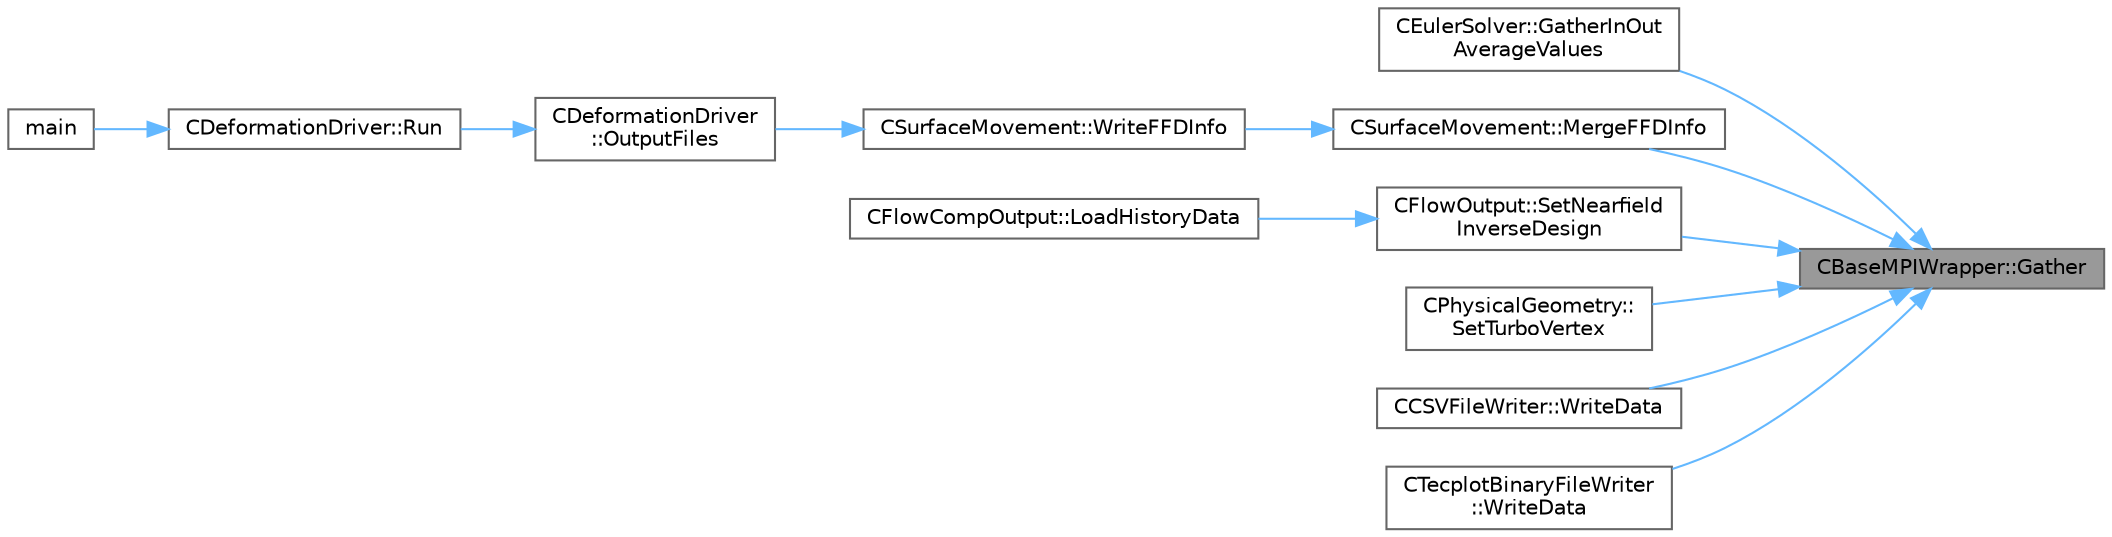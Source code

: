 digraph "CBaseMPIWrapper::Gather"
{
 // LATEX_PDF_SIZE
  bgcolor="transparent";
  edge [fontname=Helvetica,fontsize=10,labelfontname=Helvetica,labelfontsize=10];
  node [fontname=Helvetica,fontsize=10,shape=box,height=0.2,width=0.4];
  rankdir="RL";
  Node1 [id="Node000001",label="CBaseMPIWrapper::Gather",height=0.2,width=0.4,color="gray40", fillcolor="grey60", style="filled", fontcolor="black",tooltip=" "];
  Node1 -> Node2 [id="edge1_Node000001_Node000002",dir="back",color="steelblue1",style="solid",tooltip=" "];
  Node2 [id="Node000002",label="CEulerSolver::GatherInOut\lAverageValues",height=0.2,width=0.4,color="grey40", fillcolor="white", style="filled",URL="$classCEulerSolver.html#aed1cfafdcda109f1b9a30975cd99caf6",tooltip="It gathers into the master node average quantities at inflow and outflow needed for turbomachinery an..."];
  Node1 -> Node3 [id="edge2_Node000001_Node000003",dir="back",color="steelblue1",style="solid",tooltip=" "];
  Node3 [id="Node000003",label="CSurfaceMovement::MergeFFDInfo",height=0.2,width=0.4,color="grey40", fillcolor="white", style="filled",URL="$classCSurfaceMovement.html#ab4632911c4d3163ac2e8fb6dc0c68f3f",tooltip="Merge the Free Form information in the SU2 file."];
  Node3 -> Node4 [id="edge3_Node000003_Node000004",dir="back",color="steelblue1",style="solid",tooltip=" "];
  Node4 [id="Node000004",label="CSurfaceMovement::WriteFFDInfo",height=0.2,width=0.4,color="grey40", fillcolor="white", style="filled",URL="$classCSurfaceMovement.html#a098d807c43d52c2ae09e589e8da9b30b",tooltip="Write the Free Form information in the SU2 file."];
  Node4 -> Node5 [id="edge4_Node000004_Node000005",dir="back",color="steelblue1",style="solid",tooltip=" "];
  Node5 [id="Node000005",label="CDeformationDriver\l::OutputFiles",height=0.2,width=0.4,color="grey40", fillcolor="white", style="filled",URL="$classCDeformationDriver.html#a87e04020865a0667acb8aab363200226",tooltip="Output the mesh."];
  Node5 -> Node6 [id="edge5_Node000005_Node000006",dir="back",color="steelblue1",style="solid",tooltip=" "];
  Node6 [id="Node000006",label="CDeformationDriver::Run",height=0.2,width=0.4,color="grey40", fillcolor="white", style="filled",URL="$classCDeformationDriver.html#aa6da6453a3790a001ed9cb135926e107",tooltip="Launch the driver computation."];
  Node6 -> Node7 [id="edge6_Node000006_Node000007",dir="back",color="steelblue1",style="solid",tooltip=" "];
  Node7 [id="Node000007",label="main",height=0.2,width=0.4,color="grey40", fillcolor="white", style="filled",URL="$SU2__DEF_8cpp.html#a0ddf1224851353fc92bfbff6f499fa97",tooltip=" "];
  Node1 -> Node8 [id="edge7_Node000001_Node000008",dir="back",color="steelblue1",style="solid",tooltip=" "];
  Node8 [id="Node000008",label="CFlowOutput::SetNearfield\lInverseDesign",height=0.2,width=0.4,color="grey40", fillcolor="white", style="filled",URL="$classCFlowOutput.html#a2167086849749769f93a0078f738c1e2",tooltip="Set nearfield inverse design output field values (and also into the solver)."];
  Node8 -> Node9 [id="edge8_Node000008_Node000009",dir="back",color="steelblue1",style="solid",tooltip=" "];
  Node9 [id="Node000009",label="CFlowCompOutput::LoadHistoryData",height=0.2,width=0.4,color="grey40", fillcolor="white", style="filled",URL="$classCFlowCompOutput.html#a393cb19a691990ee6e88f844eccc79ed",tooltip="Load the history output field values."];
  Node1 -> Node10 [id="edge9_Node000001_Node000010",dir="back",color="steelblue1",style="solid",tooltip=" "];
  Node10 [id="Node000010",label="CPhysicalGeometry::\lSetTurboVertex",height=0.2,width=0.4,color="grey40", fillcolor="white", style="filled",URL="$classCPhysicalGeometry.html#a077e7ef5365c3a8ab069cb332f53e8aa",tooltip="Set turbo boundary vertex."];
  Node1 -> Node11 [id="edge10_Node000001_Node000011",dir="back",color="steelblue1",style="solid",tooltip=" "];
  Node11 [id="Node000011",label="CCSVFileWriter::WriteData",height=0.2,width=0.4,color="grey40", fillcolor="white", style="filled",URL="$classCCSVFileWriter.html#a54dcbc156288df5741f31ec01c4e0e86",tooltip="Write sorted data to file in CSV file format."];
  Node1 -> Node12 [id="edge11_Node000001_Node000012",dir="back",color="steelblue1",style="solid",tooltip=" "];
  Node12 [id="Node000012",label="CTecplotBinaryFileWriter\l::WriteData",height=0.2,width=0.4,color="grey40", fillcolor="white", style="filled",URL="$classCTecplotBinaryFileWriter.html#af453c340ddc5a37305a24afb2bcd26a9",tooltip="Write sorted data to file in tecplot binary file format."];
}
